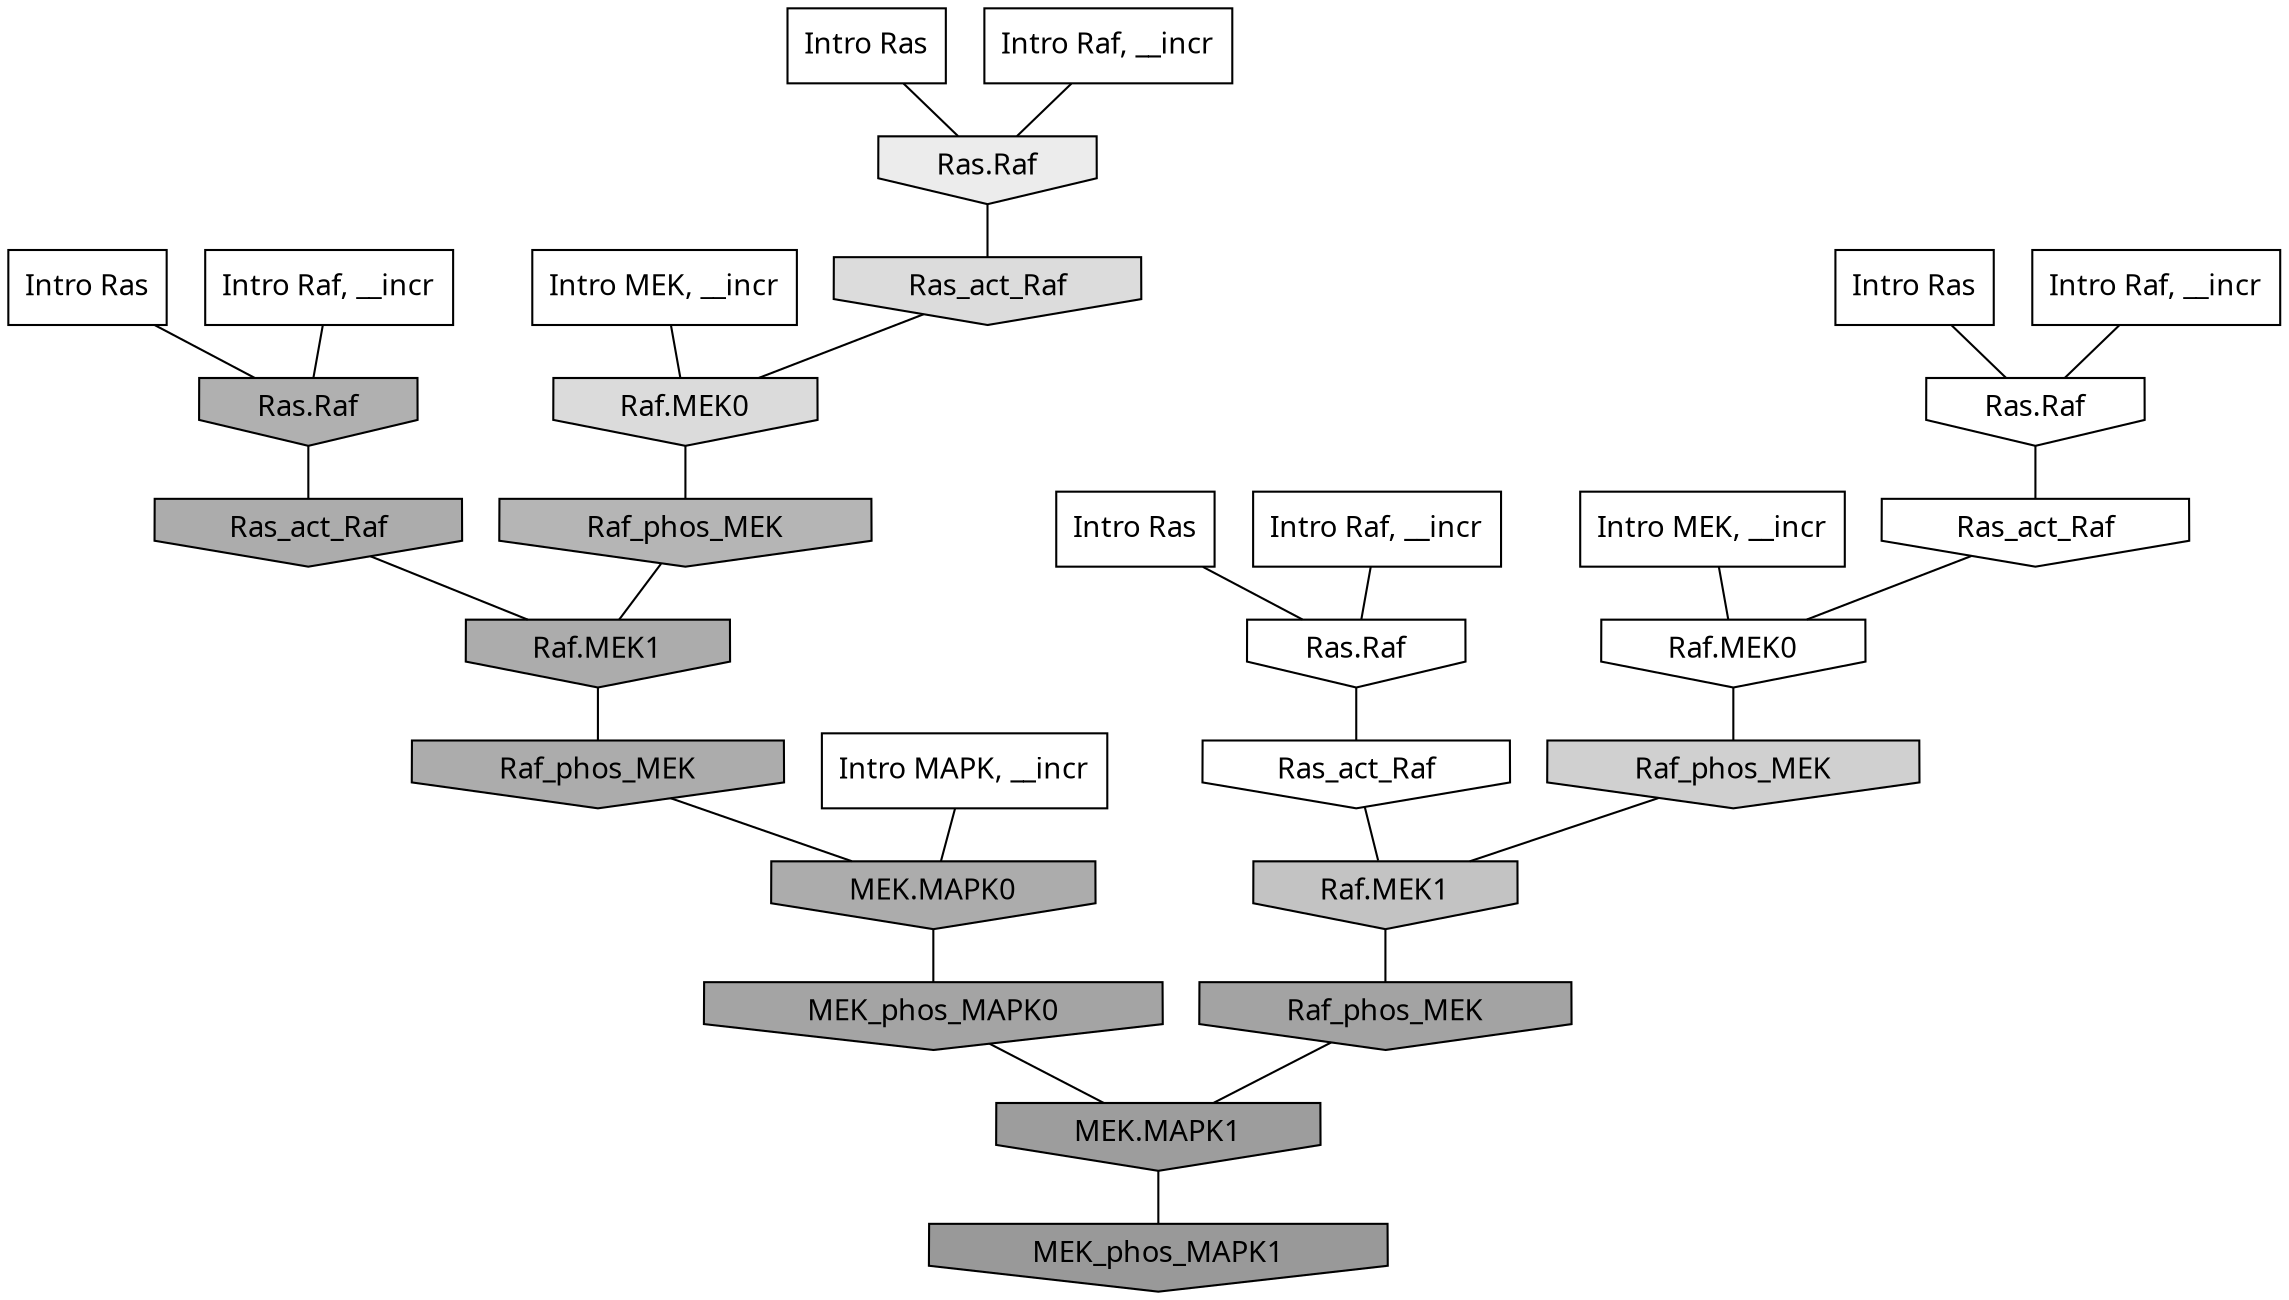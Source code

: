 digraph G{
  rankdir="TB";
  ranksep=0.30;
  node [fontname="CMU Serif"];
  edge [fontname="CMU Serif"];
  
  20 [label="Intro Ras", shape=rectangle, style=filled, fillcolor="0.000 0.000 1.000"]
  
  60 [label="Intro Ras", shape=rectangle, style=filled, fillcolor="0.000 0.000 1.000"]
  
  64 [label="Intro Ras", shape=rectangle, style=filled, fillcolor="0.000 0.000 1.000"]
  
  99 [label="Intro Ras", shape=rectangle, style=filled, fillcolor="0.000 0.000 1.000"]
  
  462 [label="Intro Raf, __incr", shape=rectangle, style=filled, fillcolor="0.000 0.000 1.000"]
  
  472 [label="Intro Raf, __incr", shape=rectangle, style=filled, fillcolor="0.000 0.000 1.000"]
  
  640 [label="Intro Raf, __incr", shape=rectangle, style=filled, fillcolor="0.000 0.000 1.000"]
  
  997 [label="Intro Raf, __incr", shape=rectangle, style=filled, fillcolor="0.000 0.000 1.000"]
  
  1871 [label="Intro MEK, __incr", shape=rectangle, style=filled, fillcolor="0.000 0.000 1.000"]
  
  2077 [label="Intro MEK, __incr", shape=rectangle, style=filled, fillcolor="0.000 0.000 1.000"]
  
  2847 [label="Intro MAPK, __incr", shape=rectangle, style=filled, fillcolor="0.000 0.000 1.000"]
  
  3281 [label="Ras.Raf", shape=invhouse, style=filled, fillcolor="0.000 0.000 1.000"]
  
  3304 [label="Ras_act_Raf", shape=invhouse, style=filled, fillcolor="0.000 0.000 1.000"]
  
  3311 [label="Ras.Raf", shape=invhouse, style=filled, fillcolor="0.000 0.000 0.999"]
  
  3312 [label="Ras_act_Raf", shape=invhouse, style=filled, fillcolor="0.000 0.000 0.999"]
  
  3314 [label="Raf.MEK0", shape=invhouse, style=filled, fillcolor="0.000 0.000 0.999"]
  
  4053 [label="Ras.Raf", shape=invhouse, style=filled, fillcolor="0.000 0.000 0.924"]
  
  5055 [label="Ras_act_Raf", shape=invhouse, style=filled, fillcolor="0.000 0.000 0.861"]
  
  5121 [label="Raf.MEK0", shape=invhouse, style=filled, fillcolor="0.000 0.000 0.857"]
  
  5970 [label="Raf_phos_MEK", shape=invhouse, style=filled, fillcolor="0.000 0.000 0.813"]
  
  7189 [label="Raf.MEK1", shape=invhouse, style=filled, fillcolor="0.000 0.000 0.765"]
  
  9009 [label="Raf_phos_MEK", shape=invhouse, style=filled, fillcolor="0.000 0.000 0.710"]
  
  9975 [label="Ras.Raf", shape=invhouse, style=filled, fillcolor="0.000 0.000 0.690"]
  
  10724 [label="Ras_act_Raf", shape=invhouse, style=filled, fillcolor="0.000 0.000 0.674"]
  
  10734 [label="Raf.MEK1", shape=invhouse, style=filled, fillcolor="0.000 0.000 0.673"]
  
  10749 [label="Raf_phos_MEK", shape=invhouse, style=filled, fillcolor="0.000 0.000 0.673"]
  
  10751 [label="MEK.MAPK0", shape=invhouse, style=filled, fillcolor="0.000 0.000 0.673"]
  
  12384 [label="MEK_phos_MAPK0", shape=invhouse, style=filled, fillcolor="0.000 0.000 0.644"]
  
  12689 [label="Raf_phos_MEK", shape=invhouse, style=filled, fillcolor="0.000 0.000 0.640"]
  
  14420 [label="MEK.MAPK1", shape=invhouse, style=filled, fillcolor="0.000 0.000 0.616"]
  
  15430 [label="MEK_phos_MAPK1", shape=invhouse, style=filled, fillcolor="0.000 0.000 0.600"]
  
  
  14420 -> 15430 [dir=none, color="0.000 0.000 0.000"] 
  12689 -> 14420 [dir=none, color="0.000 0.000 0.000"] 
  12384 -> 14420 [dir=none, color="0.000 0.000 0.000"] 
  10751 -> 12384 [dir=none, color="0.000 0.000 0.000"] 
  10749 -> 10751 [dir=none, color="0.000 0.000 0.000"] 
  10734 -> 10749 [dir=none, color="0.000 0.000 0.000"] 
  10724 -> 10734 [dir=none, color="0.000 0.000 0.000"] 
  9975 -> 10724 [dir=none, color="0.000 0.000 0.000"] 
  9009 -> 10734 [dir=none, color="0.000 0.000 0.000"] 
  7189 -> 12689 [dir=none, color="0.000 0.000 0.000"] 
  5970 -> 7189 [dir=none, color="0.000 0.000 0.000"] 
  5121 -> 9009 [dir=none, color="0.000 0.000 0.000"] 
  5055 -> 5121 [dir=none, color="0.000 0.000 0.000"] 
  4053 -> 5055 [dir=none, color="0.000 0.000 0.000"] 
  3314 -> 5970 [dir=none, color="0.000 0.000 0.000"] 
  3312 -> 3314 [dir=none, color="0.000 0.000 0.000"] 
  3311 -> 3312 [dir=none, color="0.000 0.000 0.000"] 
  3304 -> 7189 [dir=none, color="0.000 0.000 0.000"] 
  3281 -> 3304 [dir=none, color="0.000 0.000 0.000"] 
  2847 -> 10751 [dir=none, color="0.000 0.000 0.000"] 
  2077 -> 5121 [dir=none, color="0.000 0.000 0.000"] 
  1871 -> 3314 [dir=none, color="0.000 0.000 0.000"] 
  997 -> 9975 [dir=none, color="0.000 0.000 0.000"] 
  640 -> 4053 [dir=none, color="0.000 0.000 0.000"] 
  472 -> 3281 [dir=none, color="0.000 0.000 0.000"] 
  462 -> 3311 [dir=none, color="0.000 0.000 0.000"] 
  99 -> 3311 [dir=none, color="0.000 0.000 0.000"] 
  64 -> 3281 [dir=none, color="0.000 0.000 0.000"] 
  60 -> 4053 [dir=none, color="0.000 0.000 0.000"] 
  20 -> 9975 [dir=none, color="0.000 0.000 0.000"] 
  
  }
